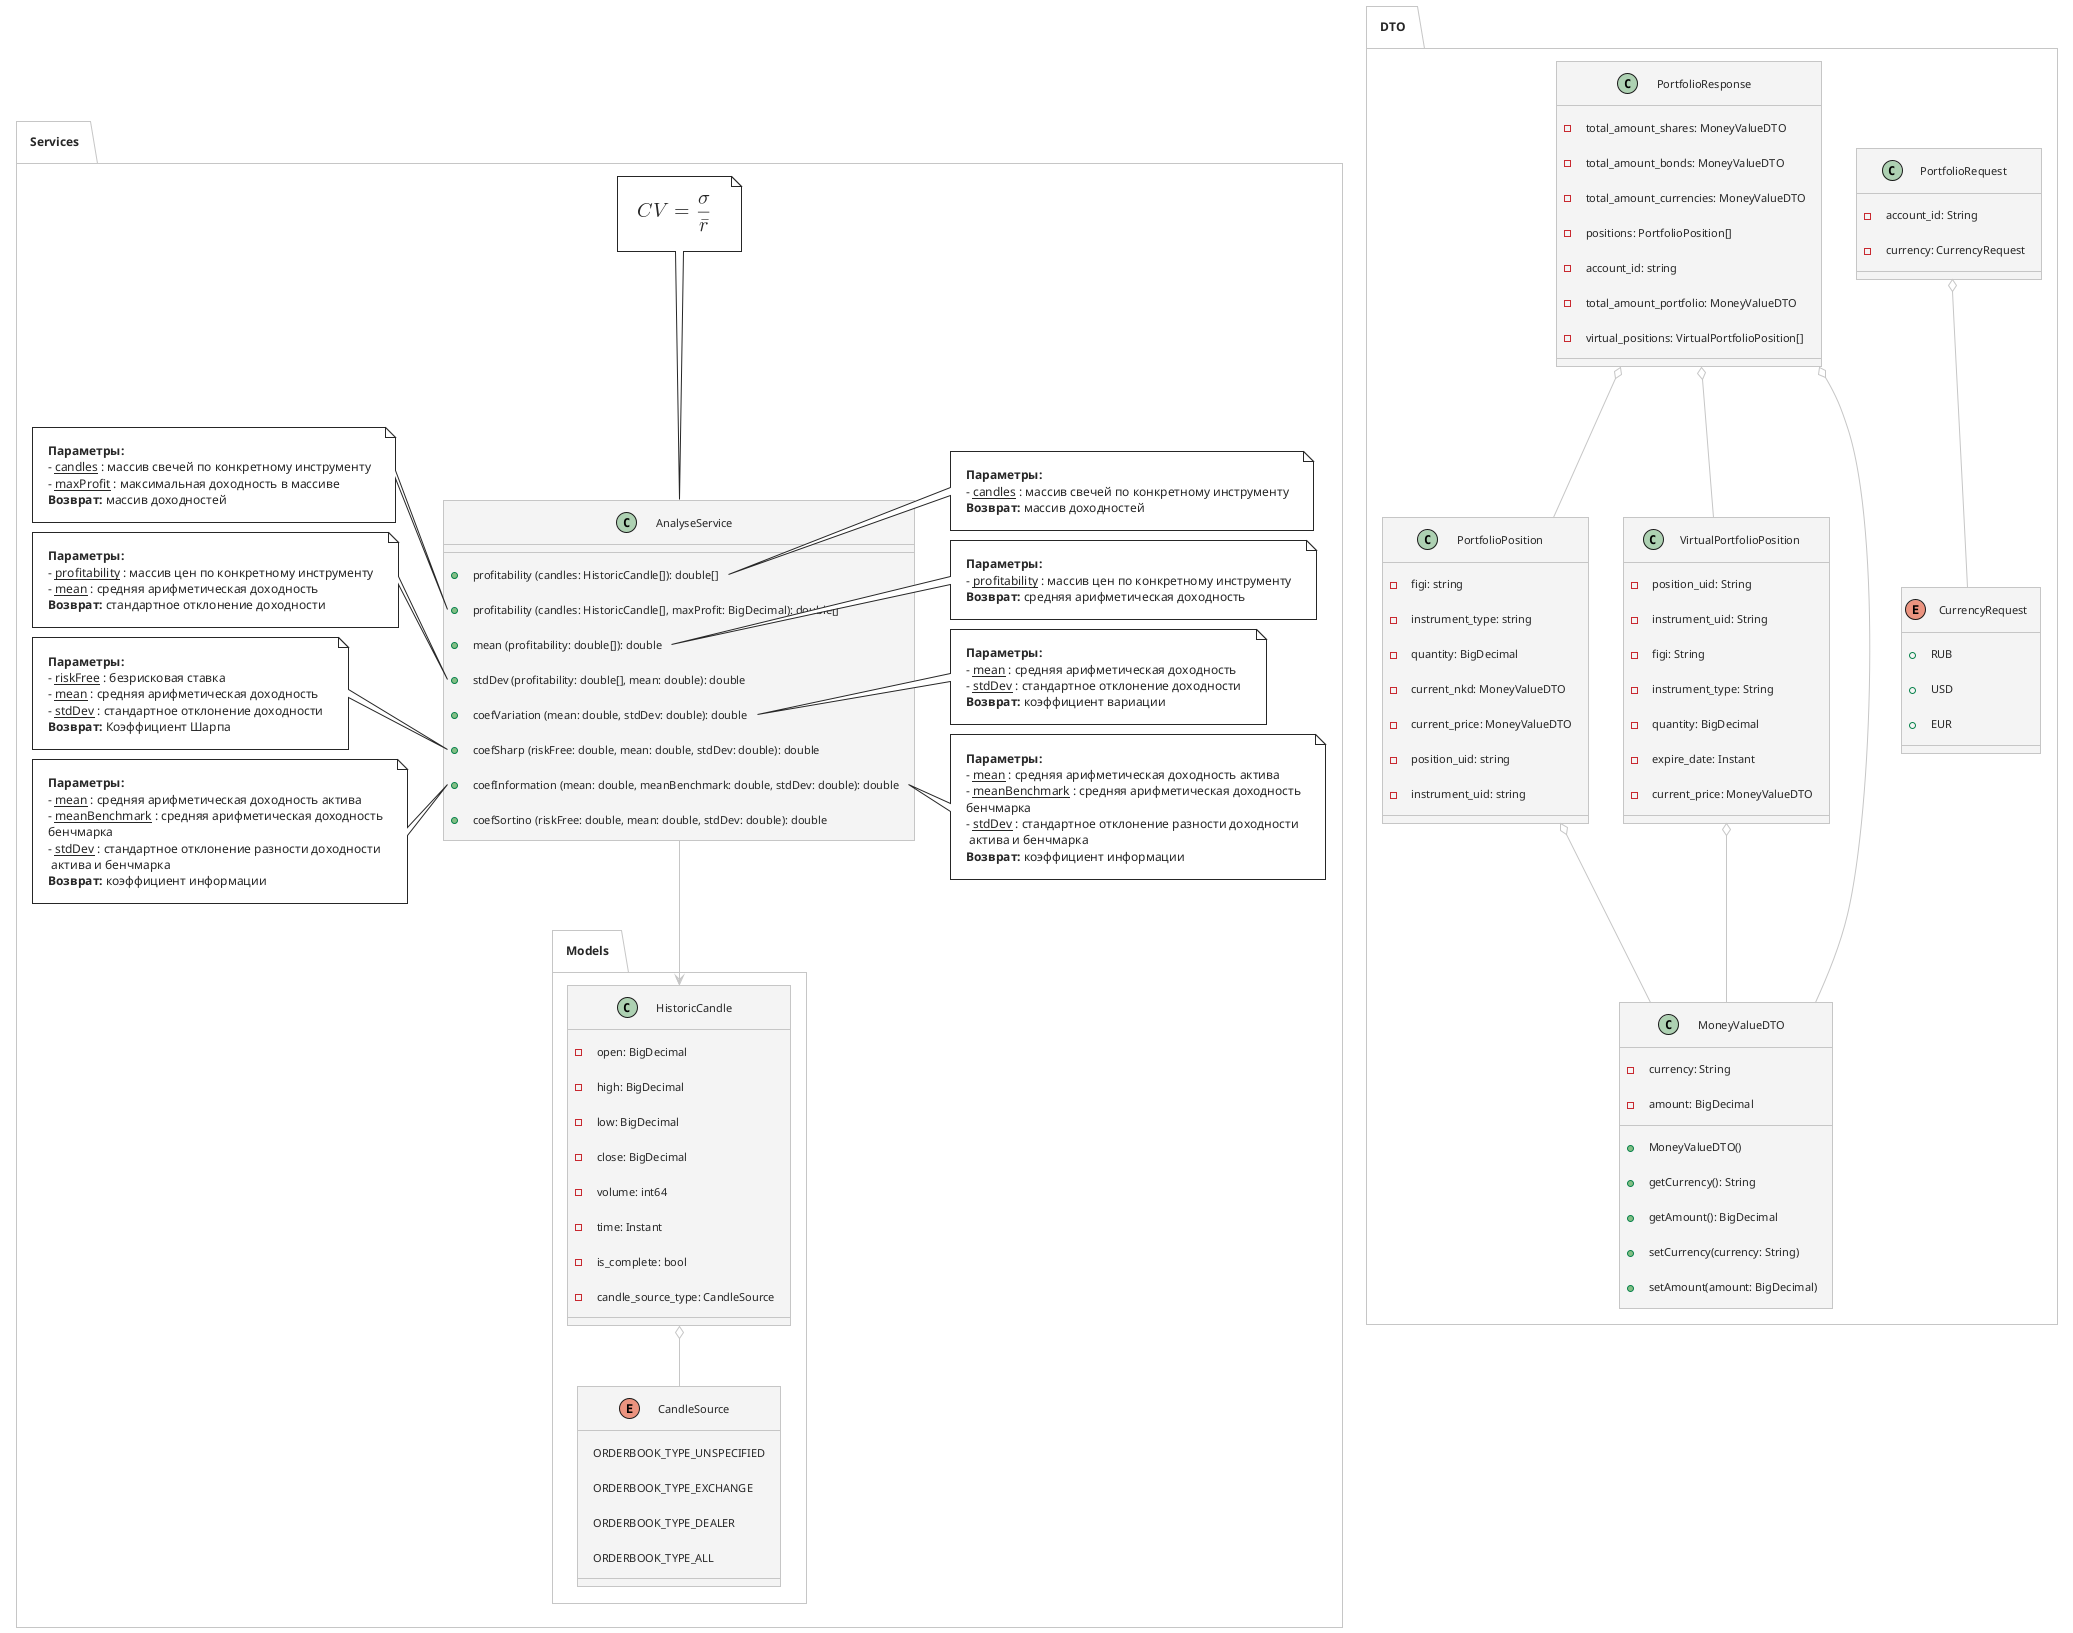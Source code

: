 @startuml
'https://plantuml.com/class-diagram
!theme carbon-gray

package "DTO" {
    class PortfolioRequest {
        - account_id: String
        - currency: CurrencyRequest
    }
    enum CurrencyRequest {
        + RUB
        + USD
        + EUR
    }
    class PortfolioResponse {
        - total_amount_shares: MoneyValueDTO
        - total_amount_bonds: MoneyValueDTO
'        - total_amount_etf: MoneyValueDTO
        - total_amount_currencies: MoneyValueDTO
'        - total_amount_futures: MoneyValueDTO
'        - expected_yield: BigDecimal
        - positions: PortfolioPosition[]
        - account_id: string
'        - total_amount_options: MoneyValueDTO
'        - total_amount_sp: MoneyValueDTO
        - total_amount_portfolio: MoneyValueDTO
        - virtual_positions: VirtualPortfolioPosition[]
    }
    class PortfolioPosition {
        - figi: string
        - instrument_type: string
        - quantity: BigDecimal
'        - average_position_price: MoneyValueDTO
'        - expected_yield: BigDecimal
        - current_nkd: MoneyValueDTO
'        - average_position_price_pt: BigDecimal
        - current_price: MoneyValueDTO
'        - average_position_price_fifo: MoneyValueDTO
'        - blocked: bool
'        - blocked_lots: BigDecimal
        - position_uid: string
        - instrument_uid: string
'        - var_margin: MoneyValueDTO
'        - expected_yield_fifo: BigDecimal
    }
    class VirtualPortfolioPosition {
        - position_uid: String
        - instrument_uid: String
        - figi: String
        - instrument_type: String
        - quantity: BigDecimal
'        - average_position_price: MoneyValueDTO
'        - expected_yield: BigDecimal
'        - expected_yield_fifo: BigDecimal
        - expire_date: Instant
        - current_price: MoneyValueDTO
'        - average_position_price_fifo: MoneyValueDTO
    }
    class MoneyValueDTO {
        - currency: String
        - amount: BigDecimal
        + MoneyValueDTO()
        + getCurrency(): String
        + getAmount(): BigDecimal
        + setCurrency(currency: String)
        + setAmount(amount: BigDecimal)
    }

    PortfolioResponse o-- MoneyValueDTO
    PortfolioResponse o-- PortfolioPosition
    PortfolioPosition o-- MoneyValueDTO
    PortfolioRequest o-- CurrencyRequest
    PortfolioResponse o-- VirtualPortfolioPosition
    VirtualPortfolioPosition o-- MoneyValueDTO
}

package "Services" {
    class AnalyseService {
        + profitability (candles: HistoricCandle[]): double[]
        + profitability (candles: HistoricCandle[], maxProfit: BigDecimal): double[]
        + mean (profitability: double[]): double
        + stdDev (profitability: double[], mean: double): double
        + coefVariation (mean: double, stdDev: double): double
        + coefSharp (riskFree: double, mean: double, stdDev: double): double
        + coefInformation (mean: double, meanBenchmark: double, stdDev: double): double
        + coefSortino (riskFree: double, mean: double, stdDev: double): double
    }
    note right of AnalyseService::profitability
        <b>Параметры:</b>
        - <u>candles</u> : массив свечей по конкретному инструменту
        <b>Возврат:</b> массив доходностей
    end note
    note left of AnalyseService::"profitability (candles: HistoricCandle[], maxProfit: BigDecimal): double[]"
        <b>Параметры:</b>
        - <u>candles</u> : массив свечей по конкретному инструменту
        - <u>maxProfit</u> : максимальная доходность в массиве
        <b>Возврат:</b> массив доходностей
    end note
    note right of AnalyseService::mean
        <b>Параметры:</b>
        - <u>profitability</u> : массив цен по конкретному инструменту
        <b>Возврат:</b> средняя арифметическая доходность
    end note
    note left of AnalyseService::stdDev
        <b>Параметры:</b>
        - <u>profitability</u> : массив цен по конкретному инструменту
        - <u>mean</u> : средняя арифметическая доходность
        <b>Возврат:</b> стандартное отклонение доходности
    end note
    note right of AnalyseService::coefVariation
        <b>Параметры:</b>
        - <u>mean</u> : средняя арифметическая доходность
        - <u>stdDev</u> : стандартное отклонение доходности
        <b>Возврат:</b> коэффициент вариации
    end note
    note left of AnalyseService::coefSharp
        <b>Параметры:</b>
        - <u>riskFree</u> : безрисковая ставка
        - <u>mean</u> : средняя арифметическая доходность
        - <u>stdDev</u> : стандартное отклонение доходности
        <b>Возврат:</b> Коэффициент Шарпа
    end note
    note right of AnalyseService::coefInformation
        <b>Параметры:</b>
        - <u>mean</u> : средняя арифметическая доходность актива
        - <u>meanBenchmark</u> : средняя арифметическая доходность
        бенчмарка
        - <u>stdDev</u> : стандартное отклонение разности доходности
         актива и бенчмарка
        <b>Возврат:</b> коэффициент информации
    end note
    note left of AnalyseService::coefInformation
        <b>Параметры:</b>
        - <u>mean</u> : средняя арифметическая доходность актива
        - <u>meanBenchmark</u> : средняя арифметическая доходность
        бенчмарка
        - <u>stdDev</u> : стандартное отклонение разности доходности
         актива и бенчмарка
        <b>Возврат:</b> коэффициент информации
    end note

    AnalyseService --> Models.HistoricCandle

    note top of AnalyseService
        <latex>$CV=\frac{\sigma}{\bar{r}}$</latex>
    end note

    package "Models" {
        class HistoricCandle {
            - open: BigDecimal
            - high: BigDecimal
            - low: BigDecimal
            - close: BigDecimal
            - volume: int64
            - time: Instant
            - is_complete: bool
            - candle_source_type: CandleSource
        }
        enum CandleSource {
            ORDERBOOK_TYPE_UNSPECIFIED
            ORDERBOOK_TYPE_EXCHANGE
            ORDERBOOK_TYPE_DEALER
            ORDERBOOK_TYPE_ALL
        }
        HistoricCandle o-- CandleSource
    }
}



'package "Old DTO" {
'    class GetLastPricesRequest {
'        - figi: String[]
'        - instrument_id: String[]
'        - last_price_type: LastPriceType
'        +GetLastPricesRequest()
'    }
'    class GetLastPricesResponse {
'        - last_prices: LastPrice[]
'        + GetLastPricesResponse()
'    }
'    class LastPrice {
'        - figi: string
'        - price: BigDecimal
'        - time: Instant
'        - instrument_uid: string
'        - last_price_type: LastPriceType
'        + LastPrice()
'    }
'
'    enum LastPriceType {
'        + LAST_PRICE_UNSPECIFIED
'        + LAST_PRICE_EXCHANGE
'        + LAST_PRICE_DEALER
'    }
'
'    GetLastPricesRequest o-- LastPriceType
'    GetLastPricesResponse o-- LastPrice
'    LastPrice o-- LastPriceType
'}



@enduml